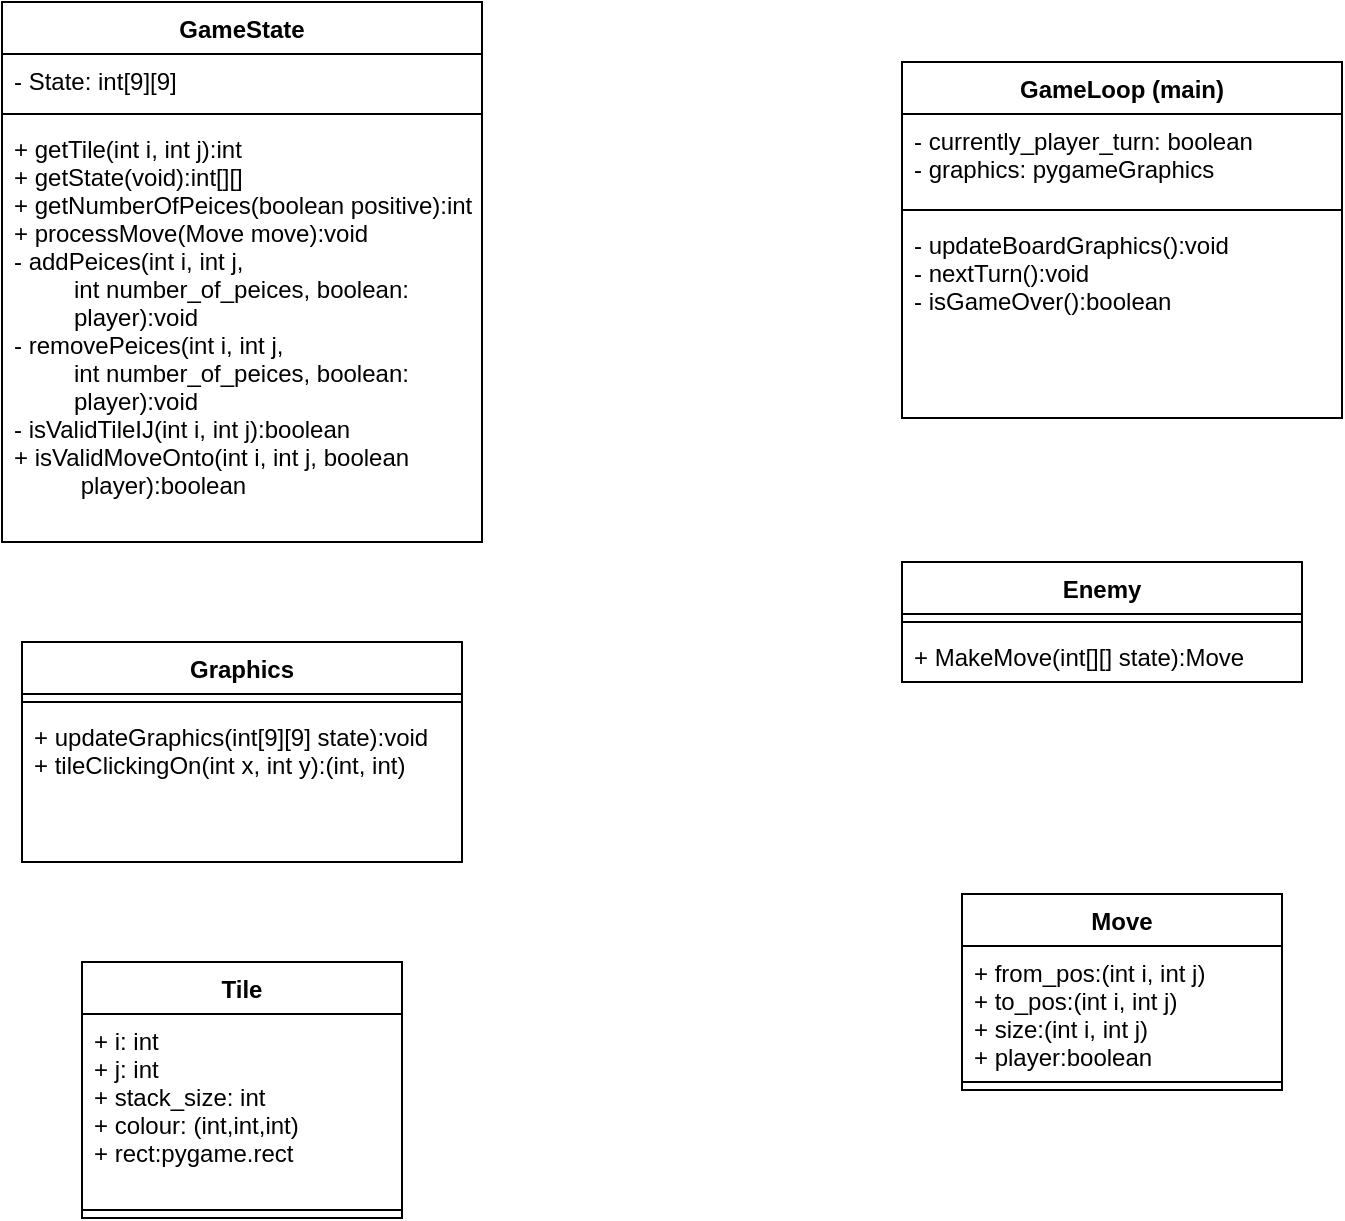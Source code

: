 <mxfile version="12.9.13" type="device"><diagram id="C5RBs43oDa-KdzZeNtuy" name="Page-1"><mxGraphModel dx="1026" dy="580" grid="1" gridSize="10" guides="1" tooltips="1" connect="1" arrows="1" fold="1" page="1" pageScale="1" pageWidth="827" pageHeight="1169" math="0" shadow="0"><root><mxCell id="WIyWlLk6GJQsqaUBKTNV-0"/><mxCell id="WIyWlLk6GJQsqaUBKTNV-1" parent="WIyWlLk6GJQsqaUBKTNV-0"/><mxCell id="8PlN8V4UDxHBoLHk6PHU-10" value="GameState" style="swimlane;fontStyle=1;align=center;verticalAlign=top;childLayout=stackLayout;horizontal=1;startSize=26;horizontalStack=0;resizeParent=1;resizeParentMax=0;resizeLast=0;collapsible=1;marginBottom=0;" parent="WIyWlLk6GJQsqaUBKTNV-1" vertex="1"><mxGeometry x="100" y="90" width="240" height="270" as="geometry"/></mxCell><mxCell id="8PlN8V4UDxHBoLHk6PHU-11" value="- State: int[9][9]" style="text;strokeColor=none;fillColor=none;align=left;verticalAlign=top;spacingLeft=4;spacingRight=4;overflow=hidden;rotatable=0;points=[[0,0.5],[1,0.5]];portConstraint=eastwest;" parent="8PlN8V4UDxHBoLHk6PHU-10" vertex="1"><mxGeometry y="26" width="240" height="26" as="geometry"/></mxCell><mxCell id="8PlN8V4UDxHBoLHk6PHU-12" value="" style="line;strokeWidth=1;fillColor=none;align=left;verticalAlign=middle;spacingTop=-1;spacingLeft=3;spacingRight=3;rotatable=0;labelPosition=right;points=[];portConstraint=eastwest;" parent="8PlN8V4UDxHBoLHk6PHU-10" vertex="1"><mxGeometry y="52" width="240" height="8" as="geometry"/></mxCell><mxCell id="8PlN8V4UDxHBoLHk6PHU-13" value="+ getTile(int i, int j):int&#10;+ getState(void):int[][]&#10;+ getNumberOfPeices(boolean positive):int&#10;+ processMove(Move move):void&#10;- addPeices(int i, int j, &#10;         int number_of_peices, boolean: &#10;         player):void&#10;- removePeices(int i, int j,&#10;         int number_of_peices, boolean:&#10;         player):void&#10;- isValidTileIJ(int i, int j):boolean&#10;+ isValidMoveOnto(int i, int j, boolean&#10;          player):boolean" style="text;strokeColor=none;fillColor=none;align=left;verticalAlign=top;spacingLeft=4;spacingRight=4;overflow=hidden;rotatable=0;points=[[0,0.5],[1,0.5]];portConstraint=eastwest;" parent="8PlN8V4UDxHBoLHk6PHU-10" vertex="1"><mxGeometry y="60" width="240" height="210" as="geometry"/></mxCell><mxCell id="8PlN8V4UDxHBoLHk6PHU-26" value="Move" style="swimlane;fontStyle=1;align=center;verticalAlign=top;childLayout=stackLayout;horizontal=1;startSize=26;horizontalStack=0;resizeParent=1;resizeParentMax=0;resizeLast=0;collapsible=1;marginBottom=0;" parent="WIyWlLk6GJQsqaUBKTNV-1" vertex="1"><mxGeometry x="580" y="536" width="160" height="98" as="geometry"/></mxCell><mxCell id="8PlN8V4UDxHBoLHk6PHU-27" value="+ from_pos:(int i, int j)&#10;+ to_pos:(int i, int j)&#10;+ size:(int i, int j)&#10;+ player:boolean" style="text;strokeColor=none;fillColor=none;align=left;verticalAlign=top;spacingLeft=4;spacingRight=4;overflow=hidden;rotatable=0;points=[[0,0.5],[1,0.5]];portConstraint=eastwest;" parent="8PlN8V4UDxHBoLHk6PHU-26" vertex="1"><mxGeometry y="26" width="160" height="64" as="geometry"/></mxCell><mxCell id="8PlN8V4UDxHBoLHk6PHU-28" value="" style="line;strokeWidth=1;fillColor=none;align=left;verticalAlign=middle;spacingTop=-1;spacingLeft=3;spacingRight=3;rotatable=0;labelPosition=right;points=[];portConstraint=eastwest;" parent="8PlN8V4UDxHBoLHk6PHU-26" vertex="1"><mxGeometry y="90" width="160" height="8" as="geometry"/></mxCell><mxCell id="8PlN8V4UDxHBoLHk6PHU-22" value="Enemy" style="swimlane;fontStyle=1;align=center;verticalAlign=top;childLayout=stackLayout;horizontal=1;startSize=26;horizontalStack=0;resizeParent=1;resizeParentMax=0;resizeLast=0;collapsible=1;marginBottom=0;" parent="WIyWlLk6GJQsqaUBKTNV-1" vertex="1"><mxGeometry x="550" y="370" width="200" height="60" as="geometry"/></mxCell><mxCell id="8PlN8V4UDxHBoLHk6PHU-24" value="" style="line;strokeWidth=1;fillColor=none;align=left;verticalAlign=middle;spacingTop=-1;spacingLeft=3;spacingRight=3;rotatable=0;labelPosition=right;points=[];portConstraint=eastwest;" parent="8PlN8V4UDxHBoLHk6PHU-22" vertex="1"><mxGeometry y="26" width="200" height="8" as="geometry"/></mxCell><mxCell id="8PlN8V4UDxHBoLHk6PHU-25" value="+ MakeMove(int[][] state):Move" style="text;strokeColor=none;fillColor=none;align=left;verticalAlign=top;spacingLeft=4;spacingRight=4;overflow=hidden;rotatable=0;points=[[0,0.5],[1,0.5]];portConstraint=eastwest;" parent="8PlN8V4UDxHBoLHk6PHU-22" vertex="1"><mxGeometry y="34" width="200" height="26" as="geometry"/></mxCell><mxCell id="8PlN8V4UDxHBoLHk6PHU-14" value="GameLoop (main)&#10;" style="swimlane;fontStyle=1;align=center;verticalAlign=top;childLayout=stackLayout;horizontal=1;startSize=26;horizontalStack=0;resizeParent=1;resizeParentMax=0;resizeLast=0;collapsible=1;marginBottom=0;" parent="WIyWlLk6GJQsqaUBKTNV-1" vertex="1"><mxGeometry x="550" y="120" width="220" height="178" as="geometry"/></mxCell><mxCell id="8PlN8V4UDxHBoLHk6PHU-15" value="- currently_player_turn: boolean&#10;- graphics: pygameGraphics" style="text;strokeColor=none;fillColor=none;align=left;verticalAlign=top;spacingLeft=4;spacingRight=4;overflow=hidden;rotatable=0;points=[[0,0.5],[1,0.5]];portConstraint=eastwest;" parent="8PlN8V4UDxHBoLHk6PHU-14" vertex="1"><mxGeometry y="26" width="220" height="44" as="geometry"/></mxCell><mxCell id="8PlN8V4UDxHBoLHk6PHU-16" value="" style="line;strokeWidth=1;fillColor=none;align=left;verticalAlign=middle;spacingTop=-1;spacingLeft=3;spacingRight=3;rotatable=0;labelPosition=right;points=[];portConstraint=eastwest;" parent="8PlN8V4UDxHBoLHk6PHU-14" vertex="1"><mxGeometry y="70" width="220" height="8" as="geometry"/></mxCell><mxCell id="8PlN8V4UDxHBoLHk6PHU-17" value="- updateBoardGraphics():void&#10;- nextTurn():void&#10;- isGameOver():boolean" style="text;strokeColor=none;fillColor=none;align=left;verticalAlign=top;spacingLeft=4;spacingRight=4;overflow=hidden;rotatable=0;points=[[0,0.5],[1,0.5]];portConstraint=eastwest;" parent="8PlN8V4UDxHBoLHk6PHU-14" vertex="1"><mxGeometry y="78" width="220" height="100" as="geometry"/></mxCell><mxCell id="8PlN8V4UDxHBoLHk6PHU-18" value="Graphics" style="swimlane;fontStyle=1;align=center;verticalAlign=top;childLayout=stackLayout;horizontal=1;startSize=26;horizontalStack=0;resizeParent=1;resizeParentMax=0;resizeLast=0;collapsible=1;marginBottom=0;" parent="WIyWlLk6GJQsqaUBKTNV-1" vertex="1"><mxGeometry x="110" y="410" width="220" height="110" as="geometry"/></mxCell><mxCell id="8PlN8V4UDxHBoLHk6PHU-20" value="" style="line;strokeWidth=1;fillColor=none;align=left;verticalAlign=middle;spacingTop=-1;spacingLeft=3;spacingRight=3;rotatable=0;labelPosition=right;points=[];portConstraint=eastwest;" parent="8PlN8V4UDxHBoLHk6PHU-18" vertex="1"><mxGeometry y="26" width="220" height="8" as="geometry"/></mxCell><mxCell id="8PlN8V4UDxHBoLHk6PHU-21" value="+ updateGraphics(int[9][9] state):void&#10;+ tileClickingOn(int x, int y):(int, int)" style="text;strokeColor=none;fillColor=none;align=left;verticalAlign=top;spacingLeft=4;spacingRight=4;overflow=hidden;rotatable=0;points=[[0,0.5],[1,0.5]];portConstraint=eastwest;" parent="8PlN8V4UDxHBoLHk6PHU-18" vertex="1"><mxGeometry y="34" width="220" height="76" as="geometry"/></mxCell><mxCell id="zWCd6Sc7p2wAWJCd2vpr-0" value="Tile" style="swimlane;fontStyle=1;align=center;verticalAlign=top;childLayout=stackLayout;horizontal=1;startSize=26;horizontalStack=0;resizeParent=1;resizeParentMax=0;resizeLast=0;collapsible=1;marginBottom=0;" vertex="1" parent="WIyWlLk6GJQsqaUBKTNV-1"><mxGeometry x="140" y="570" width="160" height="128" as="geometry"/></mxCell><mxCell id="zWCd6Sc7p2wAWJCd2vpr-1" value="+ i: int&#10;+ j: int&#10;+ stack_size: int&#10;+ colour: (int,int,int)&#10;+ rect:pygame.rect" style="text;strokeColor=none;fillColor=none;align=left;verticalAlign=top;spacingLeft=4;spacingRight=4;overflow=hidden;rotatable=0;points=[[0,0.5],[1,0.5]];portConstraint=eastwest;" vertex="1" parent="zWCd6Sc7p2wAWJCd2vpr-0"><mxGeometry y="26" width="160" height="94" as="geometry"/></mxCell><mxCell id="zWCd6Sc7p2wAWJCd2vpr-2" value="" style="line;strokeWidth=1;fillColor=none;align=left;verticalAlign=middle;spacingTop=-1;spacingLeft=3;spacingRight=3;rotatable=0;labelPosition=right;points=[];portConstraint=eastwest;" vertex="1" parent="zWCd6Sc7p2wAWJCd2vpr-0"><mxGeometry y="120" width="160" height="8" as="geometry"/></mxCell></root></mxGraphModel></diagram></mxfile>